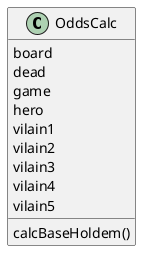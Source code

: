@startuml classes
set namespaceSeparator none
class "OddsCalc" as OddsCalc.OddsCalc {
  board
  dead
  game
  hero
  vilain1
  vilain2
  vilain3
  vilain4
  vilain5
  calcBaseHoldem()
}
@enduml
